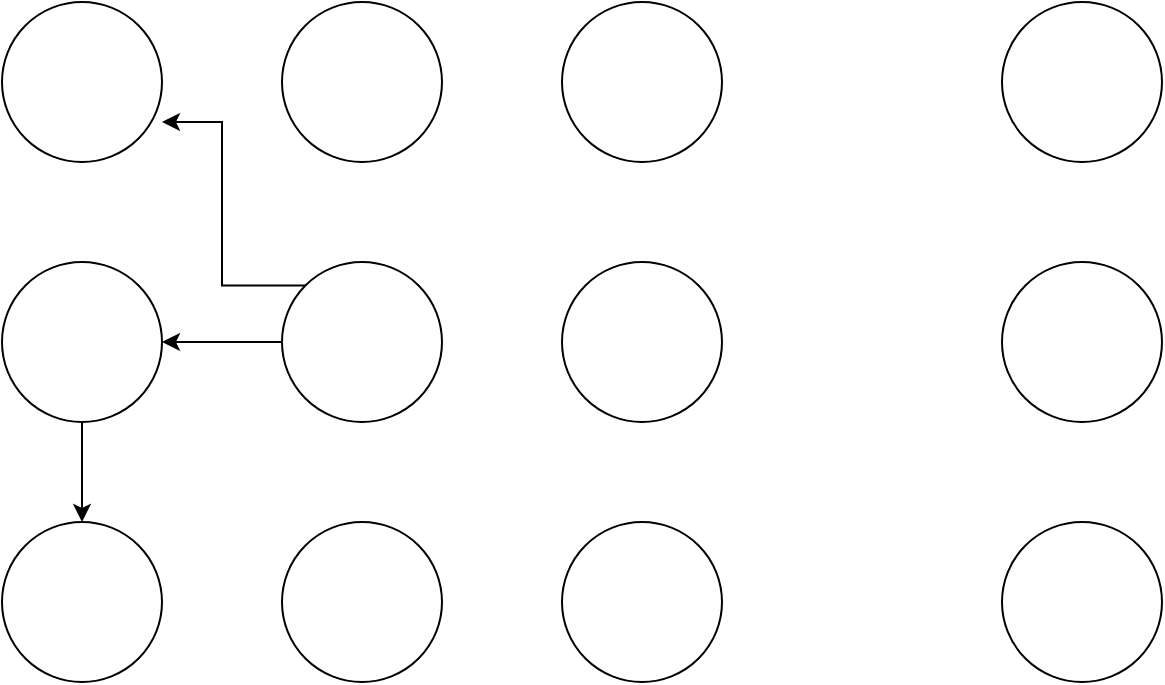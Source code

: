 <mxfile version="14.4.4" type="github">
  <diagram id="A6ownHg0AeSZHPSQSX2c" name="Page-1">
    <mxGraphModel dx="2062" dy="1149" grid="1" gridSize="10" guides="1" tooltips="1" connect="1" arrows="1" fold="1" page="1" pageScale="1" pageWidth="827" pageHeight="1169" math="0" shadow="0">
      <root>
        <mxCell id="0" />
        <mxCell id="1" parent="0" />
        <mxCell id="4rPNRKkuYuNXzBspPpeM-1" value="" style="ellipse;whiteSpace=wrap;html=1;aspect=fixed;" vertex="1" parent="1">
          <mxGeometry x="100" y="300" width="80" height="80" as="geometry" />
        </mxCell>
        <mxCell id="4rPNRKkuYuNXzBspPpeM-3" value="" style="ellipse;whiteSpace=wrap;html=1;aspect=fixed;" vertex="1" parent="1">
          <mxGeometry x="240" y="300" width="80" height="80" as="geometry" />
        </mxCell>
        <mxCell id="4rPNRKkuYuNXzBspPpeM-16" style="edgeStyle=orthogonalEdgeStyle;rounded=0;orthogonalLoop=1;jettySize=auto;html=1;exitX=0;exitY=0.5;exitDx=0;exitDy=0;entryX=1;entryY=0.5;entryDx=0;entryDy=0;" edge="1" parent="1" source="4rPNRKkuYuNXzBspPpeM-4" target="4rPNRKkuYuNXzBspPpeM-6">
          <mxGeometry relative="1" as="geometry" />
        </mxCell>
        <mxCell id="4rPNRKkuYuNXzBspPpeM-18" style="edgeStyle=orthogonalEdgeStyle;rounded=0;orthogonalLoop=1;jettySize=auto;html=1;exitX=0;exitY=0;exitDx=0;exitDy=0;entryX=1;entryY=0.75;entryDx=0;entryDy=0;entryPerimeter=0;" edge="1" parent="1" source="4rPNRKkuYuNXzBspPpeM-4" target="4rPNRKkuYuNXzBspPpeM-1">
          <mxGeometry relative="1" as="geometry" />
        </mxCell>
        <mxCell id="4rPNRKkuYuNXzBspPpeM-4" value="" style="ellipse;whiteSpace=wrap;html=1;aspect=fixed;" vertex="1" parent="1">
          <mxGeometry x="240" y="430" width="80" height="80" as="geometry" />
        </mxCell>
        <mxCell id="4rPNRKkuYuNXzBspPpeM-5" value="" style="ellipse;whiteSpace=wrap;html=1;aspect=fixed;" vertex="1" parent="1">
          <mxGeometry x="380" y="430" width="80" height="80" as="geometry" />
        </mxCell>
        <mxCell id="4rPNRKkuYuNXzBspPpeM-17" style="edgeStyle=orthogonalEdgeStyle;rounded=0;orthogonalLoop=1;jettySize=auto;html=1;exitX=0.5;exitY=1;exitDx=0;exitDy=0;entryX=0.5;entryY=0;entryDx=0;entryDy=0;" edge="1" parent="1" source="4rPNRKkuYuNXzBspPpeM-6" target="4rPNRKkuYuNXzBspPpeM-8">
          <mxGeometry relative="1" as="geometry" />
        </mxCell>
        <mxCell id="4rPNRKkuYuNXzBspPpeM-6" value="" style="ellipse;whiteSpace=wrap;html=1;aspect=fixed;" vertex="1" parent="1">
          <mxGeometry x="100" y="430" width="80" height="80" as="geometry" />
        </mxCell>
        <mxCell id="4rPNRKkuYuNXzBspPpeM-7" value="" style="ellipse;whiteSpace=wrap;html=1;aspect=fixed;" vertex="1" parent="1">
          <mxGeometry x="380" y="300" width="80" height="80" as="geometry" />
        </mxCell>
        <mxCell id="4rPNRKkuYuNXzBspPpeM-8" value="" style="ellipse;whiteSpace=wrap;html=1;aspect=fixed;" vertex="1" parent="1">
          <mxGeometry x="100" y="560" width="80" height="80" as="geometry" />
        </mxCell>
        <mxCell id="4rPNRKkuYuNXzBspPpeM-9" value="" style="ellipse;whiteSpace=wrap;html=1;aspect=fixed;" vertex="1" parent="1">
          <mxGeometry x="240" y="560" width="80" height="80" as="geometry" />
        </mxCell>
        <mxCell id="4rPNRKkuYuNXzBspPpeM-10" value="" style="ellipse;whiteSpace=wrap;html=1;aspect=fixed;" vertex="1" parent="1">
          <mxGeometry x="380" y="560" width="80" height="80" as="geometry" />
        </mxCell>
        <mxCell id="4rPNRKkuYuNXzBspPpeM-11" value="" style="ellipse;whiteSpace=wrap;html=1;aspect=fixed;" vertex="1" parent="1">
          <mxGeometry x="600" y="300" width="80" height="80" as="geometry" />
        </mxCell>
        <mxCell id="4rPNRKkuYuNXzBspPpeM-12" value="" style="ellipse;whiteSpace=wrap;html=1;aspect=fixed;" vertex="1" parent="1">
          <mxGeometry x="600" y="430" width="80" height="80" as="geometry" />
        </mxCell>
        <mxCell id="4rPNRKkuYuNXzBspPpeM-13" value="" style="ellipse;whiteSpace=wrap;html=1;aspect=fixed;" vertex="1" parent="1">
          <mxGeometry x="600" y="560" width="80" height="80" as="geometry" />
        </mxCell>
      </root>
    </mxGraphModel>
  </diagram>
</mxfile>
